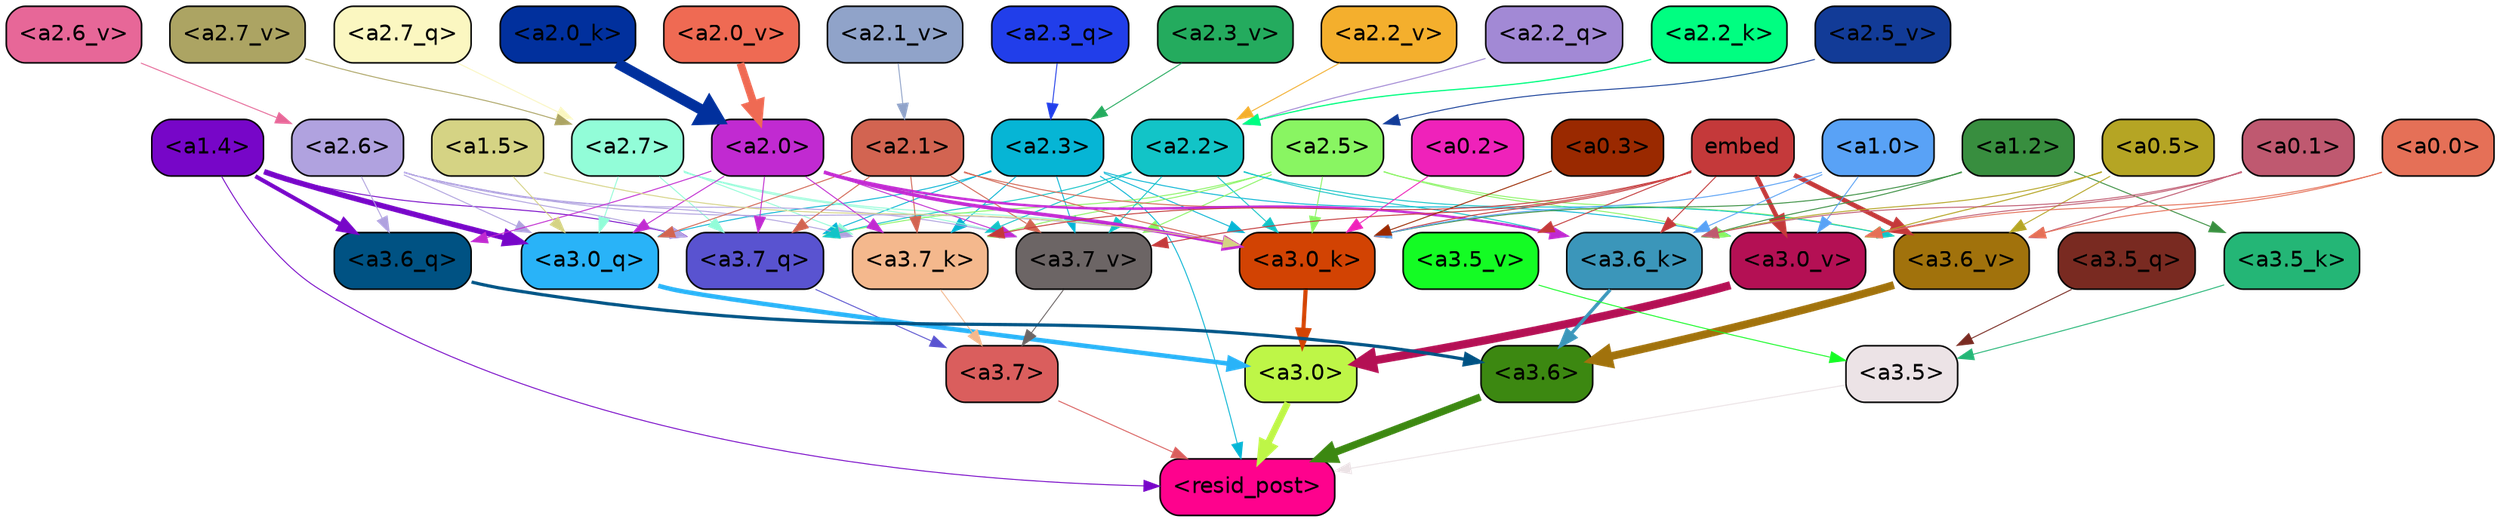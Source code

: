 strict digraph "" {
	graph [bgcolor=transparent,
		layout=dot,
		overlap=false,
		splines=true
	];
	"<a3.7>"	[color=black,
		fillcolor="#da5e5d",
		fontname=Helvetica,
		shape=box,
		style="filled, rounded"];
	"<resid_post>"	[color=black,
		fillcolor="#fe028d",
		fontname=Helvetica,
		shape=box,
		style="filled, rounded"];
	"<a3.7>" -> "<resid_post>"	[color="#da5e5d",
		penwidth=0.6];
	"<a3.6>"	[color=black,
		fillcolor="#3c8811",
		fontname=Helvetica,
		shape=box,
		style="filled, rounded"];
	"<a3.6>" -> "<resid_post>"	[color="#3c8811",
		penwidth=4.6696330308914185];
	"<a3.5>"	[color=black,
		fillcolor="#ece3e6",
		fontname=Helvetica,
		shape=box,
		style="filled, rounded"];
	"<a3.5>" -> "<resid_post>"	[color="#ece3e6",
		penwidth=0.6];
	"<a3.0>"	[color=black,
		fillcolor="#bef647",
		fontname=Helvetica,
		shape=box,
		style="filled, rounded"];
	"<a3.0>" -> "<resid_post>"	[color="#bef647",
		penwidth=4.282557368278503];
	"<a2.3>"	[color=black,
		fillcolor="#06b5d5",
		fontname=Helvetica,
		shape=box,
		style="filled, rounded"];
	"<a2.3>" -> "<resid_post>"	[color="#06b5d5",
		penwidth=0.6];
	"<a3.7_q>"	[color=black,
		fillcolor="#5953d0",
		fontname=Helvetica,
		shape=box,
		style="filled, rounded"];
	"<a2.3>" -> "<a3.7_q>"	[color="#06b5d5",
		penwidth=0.6];
	"<a3.0_q>"	[color=black,
		fillcolor="#29b3f8",
		fontname=Helvetica,
		shape=box,
		style="filled, rounded"];
	"<a2.3>" -> "<a3.0_q>"	[color="#06b5d5",
		penwidth=0.6];
	"<a3.7_k>"	[color=black,
		fillcolor="#f4b88d",
		fontname=Helvetica,
		shape=box,
		style="filled, rounded"];
	"<a2.3>" -> "<a3.7_k>"	[color="#06b5d5",
		penwidth=0.6];
	"<a3.0_k>"	[color=black,
		fillcolor="#d24303",
		fontname=Helvetica,
		shape=box,
		style="filled, rounded"];
	"<a2.3>" -> "<a3.0_k>"	[color="#06b5d5",
		penwidth=0.6];
	"<a3.7_v>"	[color=black,
		fillcolor="#6c6565",
		fontname=Helvetica,
		shape=box,
		style="filled, rounded"];
	"<a2.3>" -> "<a3.7_v>"	[color="#06b5d5",
		penwidth=0.6];
	"<a3.0_v>"	[color=black,
		fillcolor="#b41054",
		fontname=Helvetica,
		shape=box,
		style="filled, rounded"];
	"<a2.3>" -> "<a3.0_v>"	[color="#06b5d5",
		penwidth=0.6];
	"<a1.4>"	[color=black,
		fillcolor="#7706c8",
		fontname=Helvetica,
		shape=box,
		style="filled, rounded"];
	"<a1.4>" -> "<resid_post>"	[color="#7706c8",
		penwidth=0.6];
	"<a1.4>" -> "<a3.7_q>"	[color="#7706c8",
		penwidth=0.6];
	"<a3.6_q>"	[color=black,
		fillcolor="#005283",
		fontname=Helvetica,
		shape=box,
		style="filled, rounded"];
	"<a1.4>" -> "<a3.6_q>"	[color="#7706c8",
		penwidth=2.6073555648326874];
	"<a1.4>" -> "<a3.0_q>"	[color="#7706c8",
		penwidth=3.4971605762839317];
	"<a3.7_q>" -> "<a3.7>"	[color="#5953d0",
		penwidth=0.6];
	"<a3.6_q>" -> "<a3.6>"	[color="#005283",
		penwidth=2.03758105635643];
	"<a3.5_q>"	[color=black,
		fillcolor="#792a21",
		fontname=Helvetica,
		shape=box,
		style="filled, rounded"];
	"<a3.5_q>" -> "<a3.5>"	[color="#792a21",
		penwidth=0.6];
	"<a3.0_q>" -> "<a3.0>"	[color="#29b3f8",
		penwidth=2.8638100624084473];
	"<a3.7_k>" -> "<a3.7>"	[color="#f4b88d",
		penwidth=0.6];
	"<a3.6_k>"	[color=black,
		fillcolor="#3b96ba",
		fontname=Helvetica,
		shape=box,
		style="filled, rounded"];
	"<a3.6_k>" -> "<a3.6>"	[color="#3b96ba",
		penwidth=2.174198240041733];
	"<a3.5_k>"	[color=black,
		fillcolor="#24b676",
		fontname=Helvetica,
		shape=box,
		style="filled, rounded"];
	"<a3.5_k>" -> "<a3.5>"	[color="#24b676",
		penwidth=0.6];
	"<a3.0_k>" -> "<a3.0>"	[color="#d24303",
		penwidth=2.6274144649505615];
	"<a3.7_v>" -> "<a3.7>"	[color="#6c6565",
		penwidth=0.6];
	"<a3.6_v>"	[color=black,
		fillcolor="#a1720c",
		fontname=Helvetica,
		shape=box,
		style="filled, rounded"];
	"<a3.6_v>" -> "<a3.6>"	[color="#a1720c",
		penwidth=5.002329230308533];
	"<a3.5_v>"	[color=black,
		fillcolor="#14fc24",
		fontname=Helvetica,
		shape=box,
		style="filled, rounded"];
	"<a3.5_v>" -> "<a3.5>"	[color="#14fc24",
		penwidth=0.6];
	"<a3.0_v>" -> "<a3.0>"	[color="#b41054",
		penwidth=5.188832879066467];
	"<a2.7>"	[color=black,
		fillcolor="#92fdd8",
		fontname=Helvetica,
		shape=box,
		style="filled, rounded"];
	"<a2.7>" -> "<a3.7_q>"	[color="#92fdd8",
		penwidth=0.6];
	"<a2.7>" -> "<a3.0_q>"	[color="#92fdd8",
		penwidth=0.6];
	"<a2.7>" -> "<a3.7_k>"	[color="#92fdd8",
		penwidth=0.6];
	"<a2.7>" -> "<a3.0_k>"	[color="#92fdd8",
		penwidth=0.6];
	"<a2.7>" -> "<a3.7_v>"	[color="#92fdd8",
		penwidth=0.6];
	"<a2.6>"	[color=black,
		fillcolor="#b0a2df",
		fontname=Helvetica,
		shape=box,
		style="filled, rounded"];
	"<a2.6>" -> "<a3.7_q>"	[color="#b0a2df",
		penwidth=0.6];
	"<a2.6>" -> "<a3.6_q>"	[color="#b0a2df",
		penwidth=0.6];
	"<a2.6>" -> "<a3.0_q>"	[color="#b0a2df",
		penwidth=0.6];
	"<a2.6>" -> "<a3.7_k>"	[color="#b0a2df",
		penwidth=0.6];
	"<a2.6>" -> "<a3.0_k>"	[color="#b0a2df",
		penwidth=0.6];
	"<a2.6>" -> "<a3.7_v>"	[color="#b0a2df",
		penwidth=0.6];
	"<a2.5>"	[color=black,
		fillcolor="#89f562",
		fontname=Helvetica,
		shape=box,
		style="filled, rounded"];
	"<a2.5>" -> "<a3.7_q>"	[color="#89f562",
		penwidth=0.6];
	"<a2.5>" -> "<a3.7_k>"	[color="#89f562",
		penwidth=0.6];
	"<a2.5>" -> "<a3.0_k>"	[color="#89f562",
		penwidth=0.6];
	"<a2.5>" -> "<a3.7_v>"	[color="#89f562",
		penwidth=0.6];
	"<a2.5>" -> "<a3.6_v>"	[color="#89f562",
		penwidth=0.6];
	"<a2.5>" -> "<a3.0_v>"	[color="#89f562",
		penwidth=0.6];
	"<a2.2>"	[color=black,
		fillcolor="#12c4c7",
		fontname=Helvetica,
		shape=box,
		style="filled, rounded"];
	"<a2.2>" -> "<a3.7_q>"	[color="#12c4c7",
		penwidth=0.6];
	"<a2.2>" -> "<a3.7_k>"	[color="#12c4c7",
		penwidth=0.6];
	"<a2.2>" -> "<a3.6_k>"	[color="#12c4c7",
		penwidth=0.6];
	"<a2.2>" -> "<a3.0_k>"	[color="#12c4c7",
		penwidth=0.6];
	"<a2.2>" -> "<a3.7_v>"	[color="#12c4c7",
		penwidth=0.6];
	"<a2.2>" -> "<a3.6_v>"	[color="#12c4c7",
		penwidth=0.6];
	"<a2.1>"	[color=black,
		fillcolor="#d26451",
		fontname=Helvetica,
		shape=box,
		style="filled, rounded"];
	"<a2.1>" -> "<a3.7_q>"	[color="#d26451",
		penwidth=0.6];
	"<a2.1>" -> "<a3.0_q>"	[color="#d26451",
		penwidth=0.6];
	"<a2.1>" -> "<a3.7_k>"	[color="#d26451",
		penwidth=0.6];
	"<a2.1>" -> "<a3.6_k>"	[color="#d26451",
		penwidth=0.6];
	"<a2.1>" -> "<a3.0_k>"	[color="#d26451",
		penwidth=0.6];
	"<a2.1>" -> "<a3.7_v>"	[color="#d26451",
		penwidth=0.6];
	"<a2.0>"	[color=black,
		fillcolor="#c12ad1",
		fontname=Helvetica,
		shape=box,
		style="filled, rounded"];
	"<a2.0>" -> "<a3.7_q>"	[color="#c12ad1",
		penwidth=0.6];
	"<a2.0>" -> "<a3.6_q>"	[color="#c12ad1",
		penwidth=0.6];
	"<a2.0>" -> "<a3.0_q>"	[color="#c12ad1",
		penwidth=0.6];
	"<a2.0>" -> "<a3.7_k>"	[color="#c12ad1",
		penwidth=0.6];
	"<a2.0>" -> "<a3.6_k>"	[color="#c12ad1",
		penwidth=1.5568191409111023];
	"<a2.0>" -> "<a3.0_k>"	[color="#c12ad1",
		penwidth=2.270527422428131];
	"<a2.0>" -> "<a3.7_v>"	[color="#c12ad1",
		penwidth=0.6];
	"<a1.5>"	[color=black,
		fillcolor="#d5d384",
		fontname=Helvetica,
		shape=box,
		style="filled, rounded"];
	"<a1.5>" -> "<a3.0_q>"	[color="#d5d384",
		penwidth=0.6];
	"<a1.5>" -> "<a3.0_k>"	[color="#d5d384",
		penwidth=0.6];
	embed	[color=black,
		fillcolor="#c4393a",
		fontname=Helvetica,
		shape=box,
		style="filled, rounded"];
	embed -> "<a3.7_k>"	[color="#c4393a",
		penwidth=0.6];
	embed -> "<a3.6_k>"	[color="#c4393a",
		penwidth=0.6];
	embed -> "<a3.0_k>"	[color="#c4393a",
		penwidth=0.6];
	embed -> "<a3.7_v>"	[color="#c4393a",
		penwidth=0.6];
	embed -> "<a3.6_v>"	[color="#c4393a",
		penwidth=2.9588699340820312];
	embed -> "<a3.5_v>"	[color="#c4393a",
		penwidth=0.6];
	embed -> "<a3.0_v>"	[color="#c4393a",
		penwidth=2.8686431646347046];
	"<a1.2>"	[color=black,
		fillcolor="#388e3f",
		fontname=Helvetica,
		shape=box,
		style="filled, rounded"];
	"<a1.2>" -> "<a3.6_k>"	[color="#388e3f",
		penwidth=0.6];
	"<a1.2>" -> "<a3.5_k>"	[color="#388e3f",
		penwidth=0.6];
	"<a1.2>" -> "<a3.0_k>"	[color="#388e3f",
		penwidth=0.6];
	"<a1.0>"	[color=black,
		fillcolor="#59a2f6",
		fontname=Helvetica,
		shape=box,
		style="filled, rounded"];
	"<a1.0>" -> "<a3.6_k>"	[color="#59a2f6",
		penwidth=0.6];
	"<a1.0>" -> "<a3.0_k>"	[color="#59a2f6",
		penwidth=0.6];
	"<a1.0>" -> "<a3.0_v>"	[color="#59a2f6",
		penwidth=0.6];
	"<a0.5>"	[color=black,
		fillcolor="#b5a524",
		fontname=Helvetica,
		shape=box,
		style="filled, rounded"];
	"<a0.5>" -> "<a3.6_k>"	[color="#b5a524",
		penwidth=0.6];
	"<a0.5>" -> "<a3.6_v>"	[color="#b5a524",
		penwidth=0.6];
	"<a0.5>" -> "<a3.0_v>"	[color="#b5a524",
		penwidth=0.6421224474906921];
	"<a0.1>"	[color=black,
		fillcolor="#bf5970",
		fontname=Helvetica,
		shape=box,
		style="filled, rounded"];
	"<a0.1>" -> "<a3.6_k>"	[color="#bf5970",
		penwidth=0.6];
	"<a0.1>" -> "<a3.6_v>"	[color="#bf5970",
		penwidth=0.6];
	"<a0.1>" -> "<a3.0_v>"	[color="#bf5970",
		penwidth=0.6];
	"<a0.3>"	[color=black,
		fillcolor="#9a2900",
		fontname=Helvetica,
		shape=box,
		style="filled, rounded"];
	"<a0.3>" -> "<a3.0_k>"	[color="#9a2900",
		penwidth=0.6];
	"<a0.2>"	[color=black,
		fillcolor="#ef22ba",
		fontname=Helvetica,
		shape=box,
		style="filled, rounded"];
	"<a0.2>" -> "<a3.0_k>"	[color="#ef22ba",
		penwidth=0.6];
	"<a0.0>"	[color=black,
		fillcolor="#e57057",
		fontname=Helvetica,
		shape=box,
		style="filled, rounded"];
	"<a0.0>" -> "<a3.6_v>"	[color="#e57057",
		penwidth=0.6];
	"<a0.0>" -> "<a3.0_v>"	[color="#e57057",
		penwidth=0.6];
	"<a2.7_q>"	[color=black,
		fillcolor="#fbf7c1",
		fontname=Helvetica,
		shape=box,
		style="filled, rounded"];
	"<a2.7_q>" -> "<a2.7>"	[color="#fbf7c1",
		penwidth=0.6];
	"<a2.3_q>"	[color=black,
		fillcolor="#213eea",
		fontname=Helvetica,
		shape=box,
		style="filled, rounded"];
	"<a2.3_q>" -> "<a2.3>"	[color="#213eea",
		penwidth=0.6];
	"<a2.2_q>"	[color=black,
		fillcolor="#a289d5",
		fontname=Helvetica,
		shape=box,
		style="filled, rounded"];
	"<a2.2_q>" -> "<a2.2>"	[color="#a289d5",
		penwidth=0.6340763568878174];
	"<a2.2_k>"	[color=black,
		fillcolor="#00fe81",
		fontname=Helvetica,
		shape=box,
		style="filled, rounded"];
	"<a2.2_k>" -> "<a2.2>"	[color="#00fe81",
		penwidth=0.7764816284179688];
	"<a2.0_k>"	[color=black,
		fillcolor="#01309d",
		fontname=Helvetica,
		shape=box,
		style="filled, rounded"];
	"<a2.0_k>" -> "<a2.0>"	[color="#01309d",
		penwidth=6.773025274276733];
	"<a2.7_v>"	[color=black,
		fillcolor="#aca463",
		fontname=Helvetica,
		shape=box,
		style="filled, rounded"];
	"<a2.7_v>" -> "<a2.7>"	[color="#aca463",
		penwidth=0.6];
	"<a2.6_v>"	[color=black,
		fillcolor="#e76798",
		fontname=Helvetica,
		shape=box,
		style="filled, rounded"];
	"<a2.6_v>" -> "<a2.6>"	[color="#e76798",
		penwidth=0.6];
	"<a2.5_v>"	[color=black,
		fillcolor="#123b97",
		fontname=Helvetica,
		shape=box,
		style="filled, rounded"];
	"<a2.5_v>" -> "<a2.5>"	[color="#123b97",
		penwidth=0.6];
	"<a2.3_v>"	[color=black,
		fillcolor="#24ab5e",
		fontname=Helvetica,
		shape=box,
		style="filled, rounded"];
	"<a2.3_v>" -> "<a2.3>"	[color="#24ab5e",
		penwidth=0.6];
	"<a2.2_v>"	[color=black,
		fillcolor="#f4af2d",
		fontname=Helvetica,
		shape=box,
		style="filled, rounded"];
	"<a2.2_v>" -> "<a2.2>"	[color="#f4af2d",
		penwidth=0.6];
	"<a2.1_v>"	[color=black,
		fillcolor="#90a3c9",
		fontname=Helvetica,
		shape=box,
		style="filled, rounded"];
	"<a2.1_v>" -> "<a2.1>"	[color="#90a3c9",
		penwidth=0.6];
	"<a2.0_v>"	[color=black,
		fillcolor="#ef6a53",
		fontname=Helvetica,
		shape=box,
		style="filled, rounded"];
	"<a2.0_v>" -> "<a2.0>"	[color="#ef6a53",
		penwidth=4.906715989112854];
}
